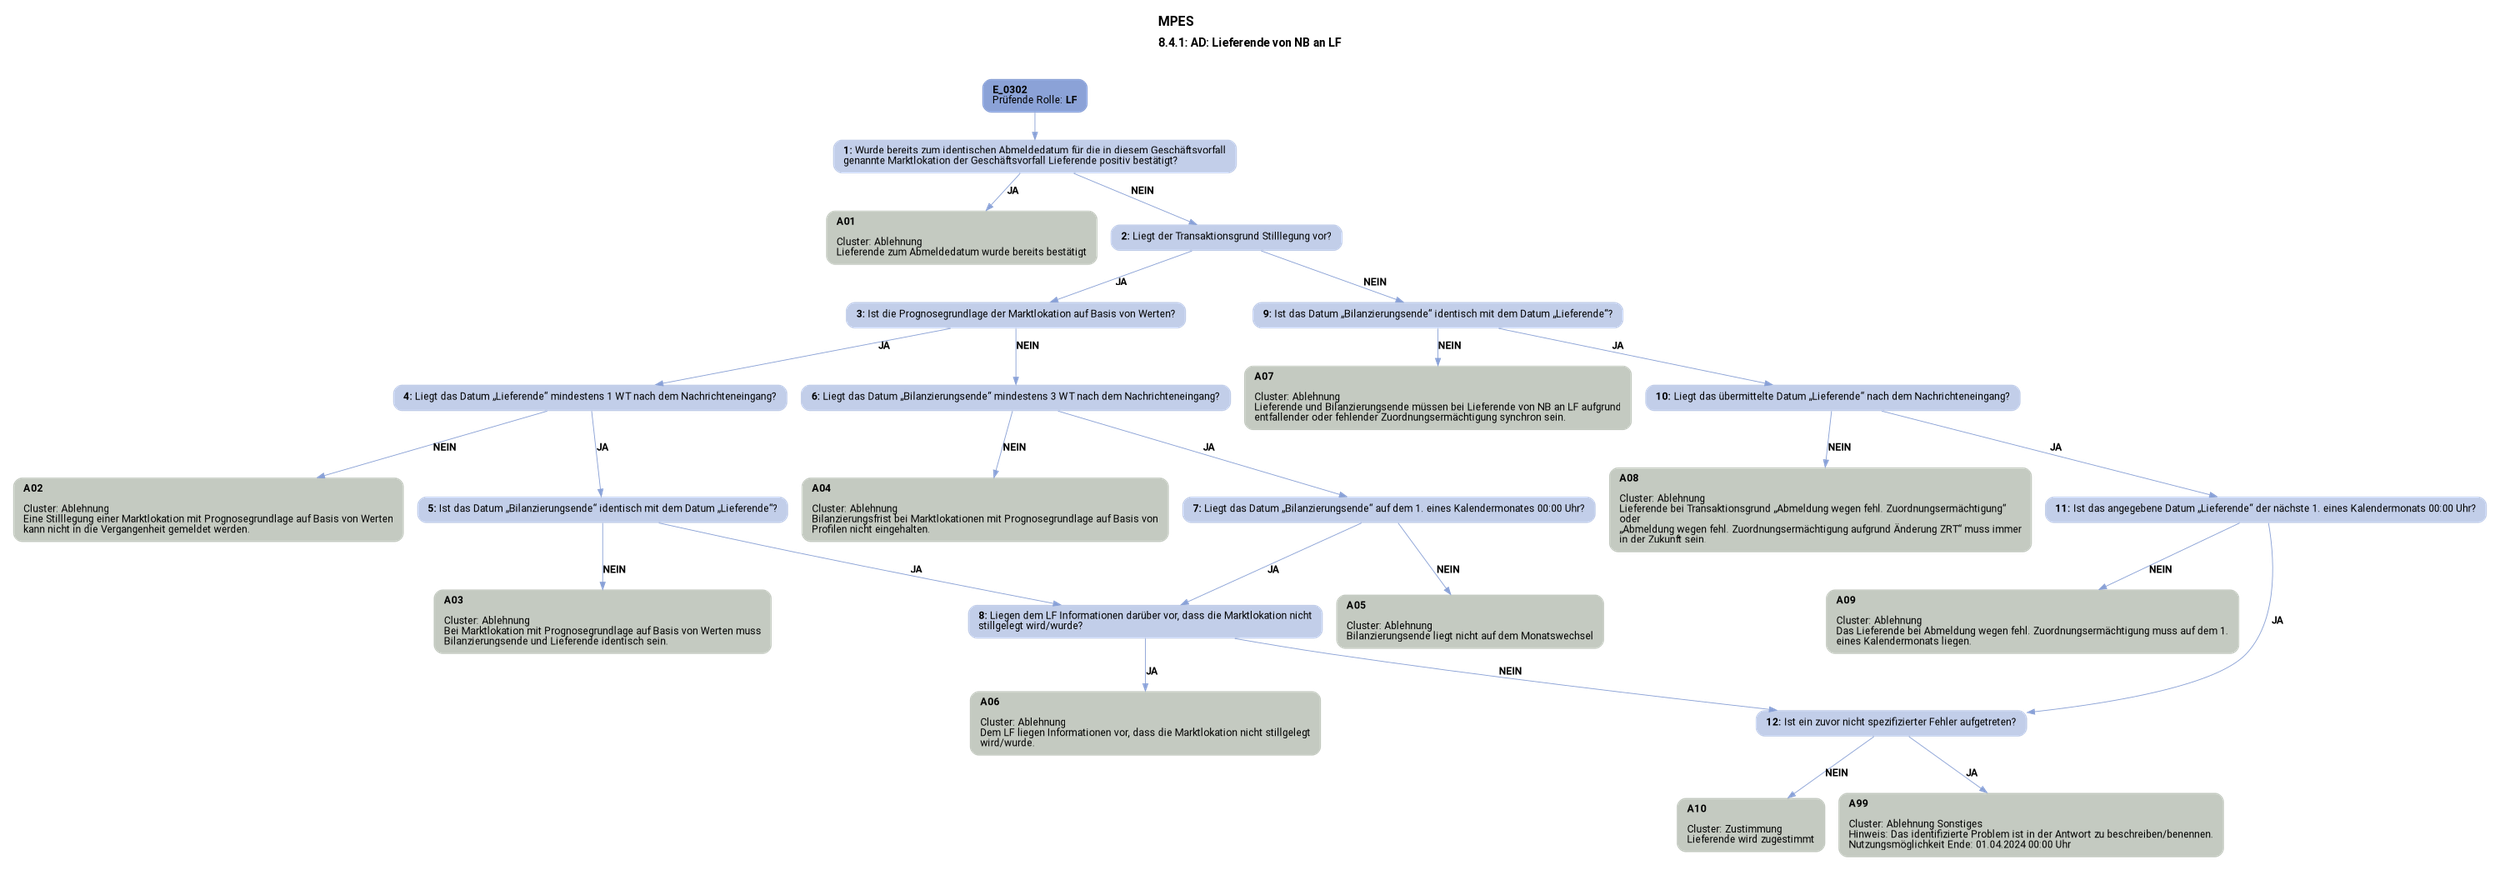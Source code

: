 digraph D {
    labelloc="t";
    label=<<B><FONT POINT-SIZE="18">MPES</FONT></B><BR align="left"/><BR/><B><FONT POINT-SIZE="16">8.4.1: AD: Lieferende von NB an LF</FONT></B><BR align="left"/><BR/><BR/><BR/>>;
    ratio="compress";
    concentrate=true;
    pack=true;
    rankdir=TB;
    packmode="array";
    size="20,20";
    fontsize=12;
    pad=0.25;
    "Start" [margin="0.2,0.12", shape=box, style="filled,rounded", penwidth=0.0, fillcolor="#8ba2d7", label=<<B>E_0302</B><BR align="left"/><FONT>Prüfende Rolle: <B>LF</B></FONT><BR align="center"/>>, fontname="Roboto, sans-serif"];
    "1" [margin="0.2,0.12", shape=box, style="filled,rounded", penwidth=0.0, fillcolor="#c2cee9", label=<<B>1: </B>Wurde bereits zum identischen Abmeldedatum für die in diesem Geschäftsvorfall<BR align="left"/>genannte Marktlokation der Geschäftsvorfall Lieferende positiv bestätigt?<BR align="left"/>>, fontname="Roboto, sans-serif"];
    "A01" [margin="0.2,0.12", shape=box, style="filled,rounded", penwidth=0.0, fillcolor="#c4cac1", label=<<B>A01</B><BR align="left"/><BR align="left"/><FONT>Cluster: Ablehnung<BR align="left"/>Lieferende zum Abmeldedatum wurde bereits bestätigt<BR align="left"/></FONT>>, fontname="Roboto, sans-serif"];
    "2" [margin="0.2,0.12", shape=box, style="filled,rounded", penwidth=0.0, fillcolor="#c2cee9", label=<<B>2: </B>Liegt der Transaktionsgrund Stilllegung vor?<BR align="left"/>>, fontname="Roboto, sans-serif"];
    "3" [margin="0.2,0.12", shape=box, style="filled,rounded", penwidth=0.0, fillcolor="#c2cee9", label=<<B>3: </B>Ist die Prognosegrundlage der Marktlokation auf Basis von Werten?<BR align="left"/>>, fontname="Roboto, sans-serif"];
    "4" [margin="0.2,0.12", shape=box, style="filled,rounded", penwidth=0.0, fillcolor="#c2cee9", label=<<B>4: </B>Liegt das Datum „Lieferende“ mindestens 1 WT nach dem Nachrichteneingang?<BR align="left"/>>, fontname="Roboto, sans-serif"];
    "A02" [margin="0.2,0.12", shape=box, style="filled,rounded", penwidth=0.0, fillcolor="#c4cac1", label=<<B>A02</B><BR align="left"/><BR align="left"/><FONT>Cluster: Ablehnung<BR align="left"/>Eine Stilllegung einer Marktlokation mit Prognosegrundlage auf Basis von Werten<BR align="left"/>kann nicht in die Vergangenheit gemeldet werden.<BR align="left"/></FONT>>, fontname="Roboto, sans-serif"];
    "5" [margin="0.2,0.12", shape=box, style="filled,rounded", penwidth=0.0, fillcolor="#c2cee9", label=<<B>5: </B>Ist das Datum „Bilanzierungsende“ identisch mit dem Datum „Lieferende“?<BR align="left"/>>, fontname="Roboto, sans-serif"];
    "A03" [margin="0.2,0.12", shape=box, style="filled,rounded", penwidth=0.0, fillcolor="#c4cac1", label=<<B>A03</B><BR align="left"/><BR align="left"/><FONT>Cluster: Ablehnung<BR align="left"/>Bei Marktlokation mit Prognosegrundlage auf Basis von Werten muss<BR align="left"/>Bilanzierungsende und Lieferende identisch sein.<BR align="left"/></FONT>>, fontname="Roboto, sans-serif"];
    "6" [margin="0.2,0.12", shape=box, style="filled,rounded", penwidth=0.0, fillcolor="#c2cee9", label=<<B>6: </B>Liegt das Datum „Bilanzierungsende“ mindestens 3 WT nach dem Nachrichteneingang?<BR align="left"/>>, fontname="Roboto, sans-serif"];
    "A04" [margin="0.2,0.12", shape=box, style="filled,rounded", penwidth=0.0, fillcolor="#c4cac1", label=<<B>A04</B><BR align="left"/><BR align="left"/><FONT>Cluster: Ablehnung<BR align="left"/>Bilanzierungsfrist bei Marktlokationen mit Prognosegrundlage auf Basis von<BR align="left"/>Profilen nicht eingehalten.<BR align="left"/></FONT>>, fontname="Roboto, sans-serif"];
    "7" [margin="0.2,0.12", shape=box, style="filled,rounded", penwidth=0.0, fillcolor="#c2cee9", label=<<B>7: </B>Liegt das Datum „Bilanzierungsende“ auf dem 1. eines Kalendermonates 00:00 Uhr?<BR align="left"/>>, fontname="Roboto, sans-serif"];
    "A05" [margin="0.2,0.12", shape=box, style="filled,rounded", penwidth=0.0, fillcolor="#c4cac1", label=<<B>A05</B><BR align="left"/><BR align="left"/><FONT>Cluster: Ablehnung<BR align="left"/>Bilanzierungsende liegt nicht auf dem Monatswechsel<BR align="left"/></FONT>>, fontname="Roboto, sans-serif"];
    "8" [margin="0.2,0.12", shape=box, style="filled,rounded", penwidth=0.0, fillcolor="#c2cee9", label=<<B>8: </B>Liegen dem LF Informationen darüber vor, dass die Marktlokation nicht<BR align="left"/>stillgelegt wird/wurde?<BR align="left"/>>, fontname="Roboto, sans-serif"];
    "A06" [margin="0.2,0.12", shape=box, style="filled,rounded", penwidth=0.0, fillcolor="#c4cac1", label=<<B>A06</B><BR align="left"/><BR align="left"/><FONT>Cluster: Ablehnung<BR align="left"/>Dem LF liegen Informationen vor, dass die Marktlokation nicht stillgelegt<BR align="left"/>wird/wurde.<BR align="left"/></FONT>>, fontname="Roboto, sans-serif"];
    "9" [margin="0.2,0.12", shape=box, style="filled,rounded", penwidth=0.0, fillcolor="#c2cee9", label=<<B>9: </B>Ist das Datum „Bilanzierungsende“ identisch mit dem Datum „Lieferende“?<BR align="left"/>>, fontname="Roboto, sans-serif"];
    "A07" [margin="0.2,0.12", shape=box, style="filled,rounded", penwidth=0.0, fillcolor="#c4cac1", label=<<B>A07</B><BR align="left"/><BR align="left"/><FONT>Cluster: Ablehnung<BR align="left"/>Lieferende und Bilanzierungsende müssen bei Lieferende von NB an LF aufgrund<BR align="left"/>entfallender oder fehlender Zuordnungsermächtigung synchron sein.<BR align="left"/></FONT>>, fontname="Roboto, sans-serif"];
    "10" [margin="0.2,0.12", shape=box, style="filled,rounded", penwidth=0.0, fillcolor="#c2cee9", label=<<B>10: </B>Liegt das übermittelte Datum „Lieferende“ nach dem Nachrichteneingang?<BR align="left"/>>, fontname="Roboto, sans-serif"];
    "A08" [margin="0.2,0.12", shape=box, style="filled,rounded", penwidth=0.0, fillcolor="#c4cac1", label=<<B>A08</B><BR align="left"/><BR align="left"/><FONT>Cluster: Ablehnung<BR align="left"/>Lieferende bei Transaktionsgrund „Abmeldung wegen fehl. Zuordnungsermächtigung“<BR align="left"/>oder<BR align="left"/>„Abmeldung wegen fehl. Zuordnungsermächtigung aufgrund Änderung ZRT“ muss immer<BR align="left"/>in der Zukunft sein.<BR align="left"/></FONT>>, fontname="Roboto, sans-serif"];
    "11" [margin="0.2,0.12", shape=box, style="filled,rounded", penwidth=0.0, fillcolor="#c2cee9", label=<<B>11: </B>Ist das angegebene Datum „Lieferende“ der nächste 1. eines Kalendermonats 00:00 Uhr?<BR align="left"/>>, fontname="Roboto, sans-serif"];
    "A09" [margin="0.2,0.12", shape=box, style="filled,rounded", penwidth=0.0, fillcolor="#c4cac1", label=<<B>A09</B><BR align="left"/><BR align="left"/><FONT>Cluster: Ablehnung<BR align="left"/>Das Lieferende bei Abmeldung wegen fehl. Zuordnungsermächtigung muss auf dem 1.<BR align="left"/>eines Kalendermonats liegen.<BR align="left"/></FONT>>, fontname="Roboto, sans-serif"];
    "12" [margin="0.2,0.12", shape=box, style="filled,rounded", penwidth=0.0, fillcolor="#c2cee9", label=<<B>12: </B>Ist ein zuvor nicht spezifizierter Fehler aufgetreten?<BR align="left"/>>, fontname="Roboto, sans-serif"];
    "A10" [margin="0.2,0.12", shape=box, style="filled,rounded", penwidth=0.0, fillcolor="#c4cac1", label=<<B>A10</B><BR align="left"/><BR align="left"/><FONT>Cluster: Zustimmung<BR align="left"/>Lieferende wird zugestimmt<BR align="left"/></FONT>>, fontname="Roboto, sans-serif"];
    "A99" [margin="0.2,0.12", shape=box, style="filled,rounded", penwidth=0.0, fillcolor="#c4cac1", label=<<B>A99</B><BR align="left"/><BR align="left"/><FONT>Cluster: Ablehnung Sonstiges<BR align="left"/>Hinweis: Das identifizierte Problem ist in der Antwort zu beschreiben/benennen.<BR align="left"/>Nutzungsmöglichkeit Ende: 01.04.2024 00:00 Uhr<BR align="left"/></FONT>>, fontname="Roboto, sans-serif"];

    "Start" -> "1" [color="#88a0d6"];
    "1" -> "A01" [label=<<B>JA</B>>, color="#88a0d6", fontname="Roboto, sans-serif"];
    "1" -> "2" [label=<<B>NEIN</B>>, color="#88a0d6", fontname="Roboto, sans-serif"];
    "2" -> "3" [label=<<B>JA</B>>, color="#88a0d6", fontname="Roboto, sans-serif"];
    "2" -> "9" [label=<<B>NEIN</B>>, color="#88a0d6", fontname="Roboto, sans-serif"];
    "3" -> "4" [label=<<B>JA</B>>, color="#88a0d6", fontname="Roboto, sans-serif"];
    "3" -> "6" [label=<<B>NEIN</B>>, color="#88a0d6", fontname="Roboto, sans-serif"];
    "4" -> "A02" [label=<<B>NEIN</B>>, color="#88a0d6", fontname="Roboto, sans-serif"];
    "4" -> "5" [label=<<B>JA</B>>, color="#88a0d6", fontname="Roboto, sans-serif"];
    "5" -> "A03" [label=<<B>NEIN</B>>, color="#88a0d6", fontname="Roboto, sans-serif"];
    "5" -> "8" [label=<<B>JA</B>>, color="#88a0d6", fontname="Roboto, sans-serif"];
    "6" -> "A04" [label=<<B>NEIN</B>>, color="#88a0d6", fontname="Roboto, sans-serif"];
    "6" -> "7" [label=<<B>JA</B>>, color="#88a0d6", fontname="Roboto, sans-serif"];
    "7" -> "A05" [label=<<B>NEIN</B>>, color="#88a0d6", fontname="Roboto, sans-serif"];
    "7" -> "8" [label=<<B>JA</B>>, color="#88a0d6", fontname="Roboto, sans-serif"];
    "8" -> "A06" [label=<<B>JA</B>>, color="#88a0d6", fontname="Roboto, sans-serif"];
    "8" -> "12" [label=<<B>NEIN</B>>, color="#88a0d6", fontname="Roboto, sans-serif"];
    "9" -> "A07" [label=<<B>NEIN</B>>, color="#88a0d6", fontname="Roboto, sans-serif"];
    "9" -> "10" [label=<<B>JA</B>>, color="#88a0d6", fontname="Roboto, sans-serif"];
    "10" -> "A08" [label=<<B>NEIN</B>>, color="#88a0d6", fontname="Roboto, sans-serif"];
    "10" -> "11" [label=<<B>JA</B>>, color="#88a0d6", fontname="Roboto, sans-serif"];
    "11" -> "A09" [label=<<B>NEIN</B>>, color="#88a0d6", fontname="Roboto, sans-serif"];
    "11" -> "12" [label=<<B>JA</B>>, color="#88a0d6", fontname="Roboto, sans-serif"];
    "12" -> "A10" [label=<<B>NEIN</B>>, color="#88a0d6", fontname="Roboto, sans-serif"];
    "12" -> "A99" [label=<<B>JA</B>>, color="#88a0d6", fontname="Roboto, sans-serif"];

    bgcolor="transparent";
fontname="Roboto, sans-serif";
}